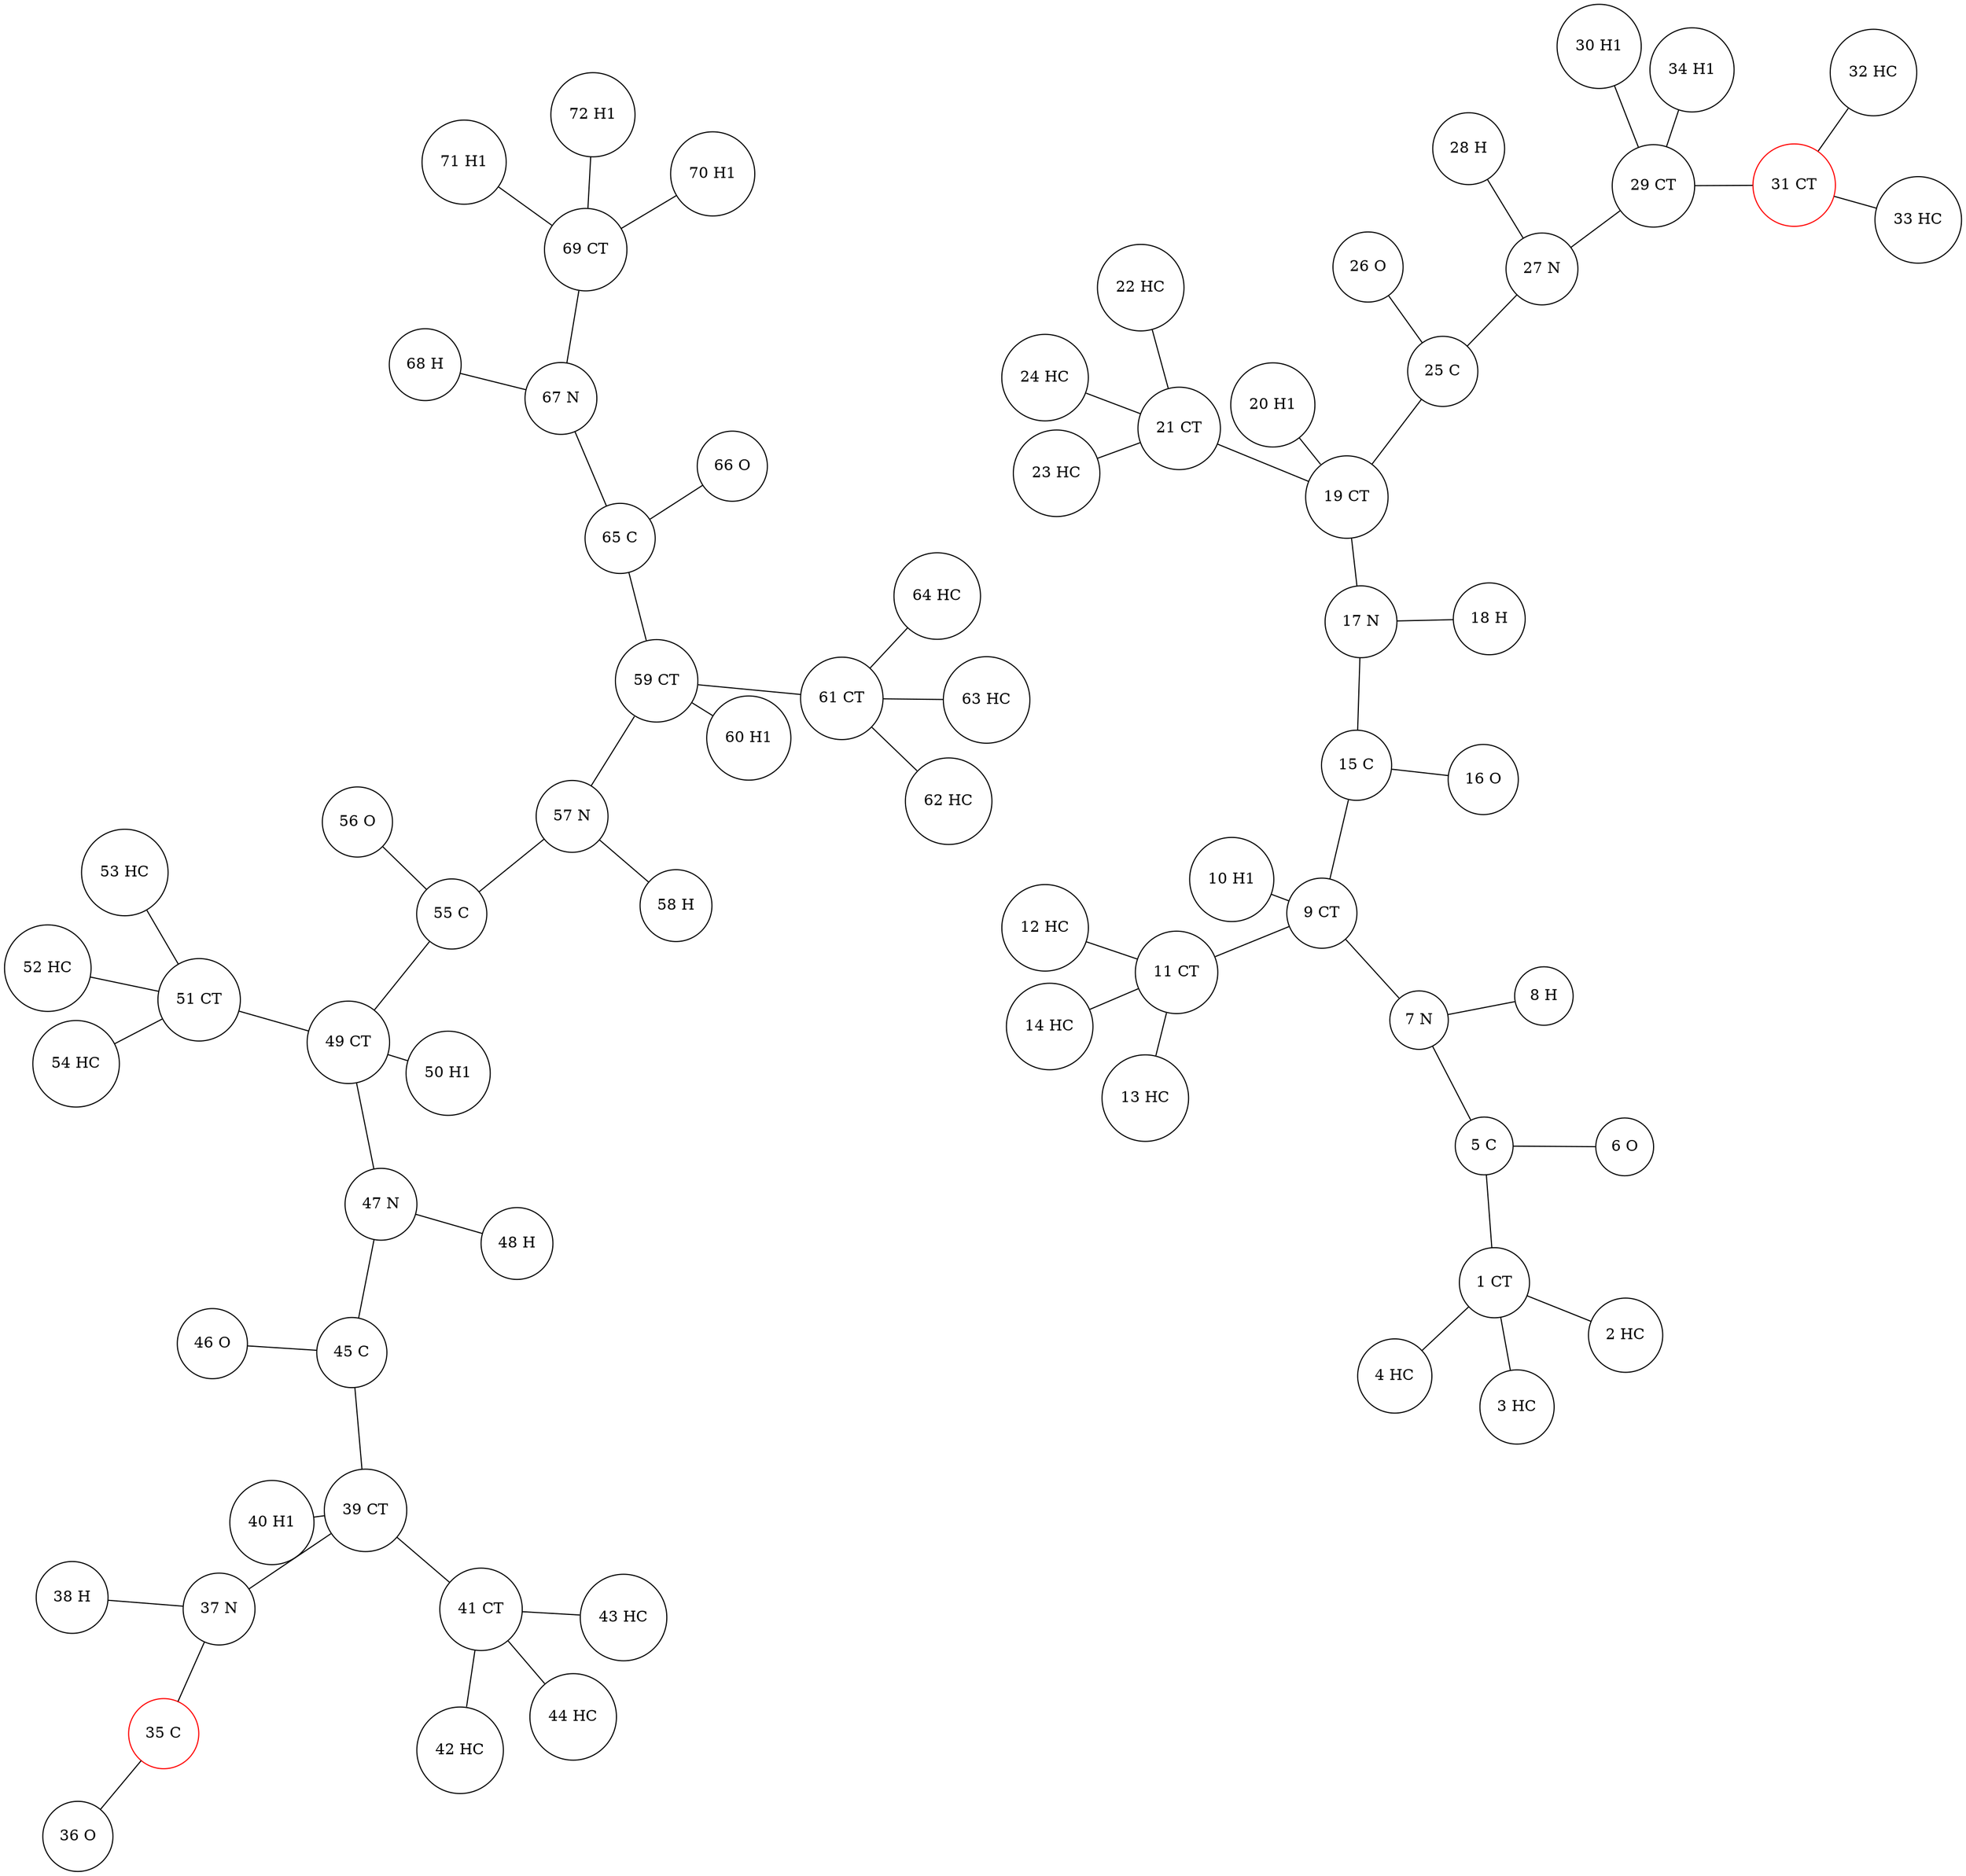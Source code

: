
        graph G {
          layout=neato
          overlap=false
          node [shape="circle"]
    "1 CT"  -- "2 HC" ;
"1 CT"  -- "3 HC" ;
"1 CT"  -- "4 HC" ;
"1 CT"  -- "5 C" ;
"11 CT"  -- "12 HC" ;
"11 CT"  -- "13 HC" ;
"11 CT"  -- "14 HC" ;
"15 C"  -- "16 O" ;
"15 C"  -- "17 N" ;
"17 N"  -- "18 H" ;
"17 N"  -- "19 CT" ;
"19 CT"  -- "20 H1" ;
"19 CT"  -- "21 CT" ;
"19 CT"  -- "25 C" ;
"21 CT"  -- "22 HC" ;
"21 CT"  -- "23 HC" ;
"21 CT"  -- "24 HC" ;
"25 C"  -- "26 O" ;
"25 C"  -- "27 N" ;
"27 N"  -- "28 H" ;
"27 N"  -- "29 CT" ;
"29 CT"  -- "30 H1" ;
"29 CT"  -- "31 CT" ;
"31 CT"  [color="red"]
"29 CT"  -- "34 H1" ;
"31 CT"  -- "32 HC" ;
"31 CT"  [color="red"]
"31 CT"  -- "33 HC" ;
"31 CT"  [color="red"]
"35 C"  -- "36 O" ;
"35 C"  [color="red"]
"35 C"  -- "37 N" ;
"35 C"  [color="red"]
"37 N"  -- "38 H" ;
"37 N"  -- "39 CT" ;
"39 CT"  -- "40 H1" ;
"39 CT"  -- "41 CT" ;
"39 CT"  -- "45 C" ;
"41 CT"  -- "42 HC" ;
"41 CT"  -- "43 HC" ;
"41 CT"  -- "44 HC" ;
"45 C"  -- "46 O" ;
"45 C"  -- "47 N" ;
"47 N"  -- "48 H" ;
"47 N"  -- "49 CT" ;
"49 CT"  -- "50 H1" ;
"49 CT"  -- "51 CT" ;
"49 CT"  -- "55 C" ;
"5 C"  -- "6 O" ;
"5 C"  -- "7 N" ;
"51 CT"  -- "52 HC" ;
"51 CT"  -- "53 HC" ;
"51 CT"  -- "54 HC" ;
"55 C"  -- "56 O" ;
"55 C"  -- "57 N" ;
"57 N"  -- "58 H" ;
"57 N"  -- "59 CT" ;
"59 CT"  -- "60 H1" ;
"59 CT"  -- "61 CT" ;
"59 CT"  -- "65 C" ;
"61 CT"  -- "62 HC" ;
"61 CT"  -- "63 HC" ;
"61 CT"  -- "64 HC" ;
"65 C"  -- "66 O" ;
"65 C"  -- "67 N" ;
"67 N"  -- "68 H" ;
"67 N"  -- "69 CT" ;
"69 CT"  -- "70 H1" ;
"69 CT"  -- "71 H1" ;
"69 CT"  -- "72 H1" ;
"7 N"  -- "8 H" ;
"7 N"  -- "9 CT" ;
"9 CT"  -- "10 H1" ;
"9 CT"  -- "11 CT" ;
"9 CT"  -- "15 C" ;
        }
    